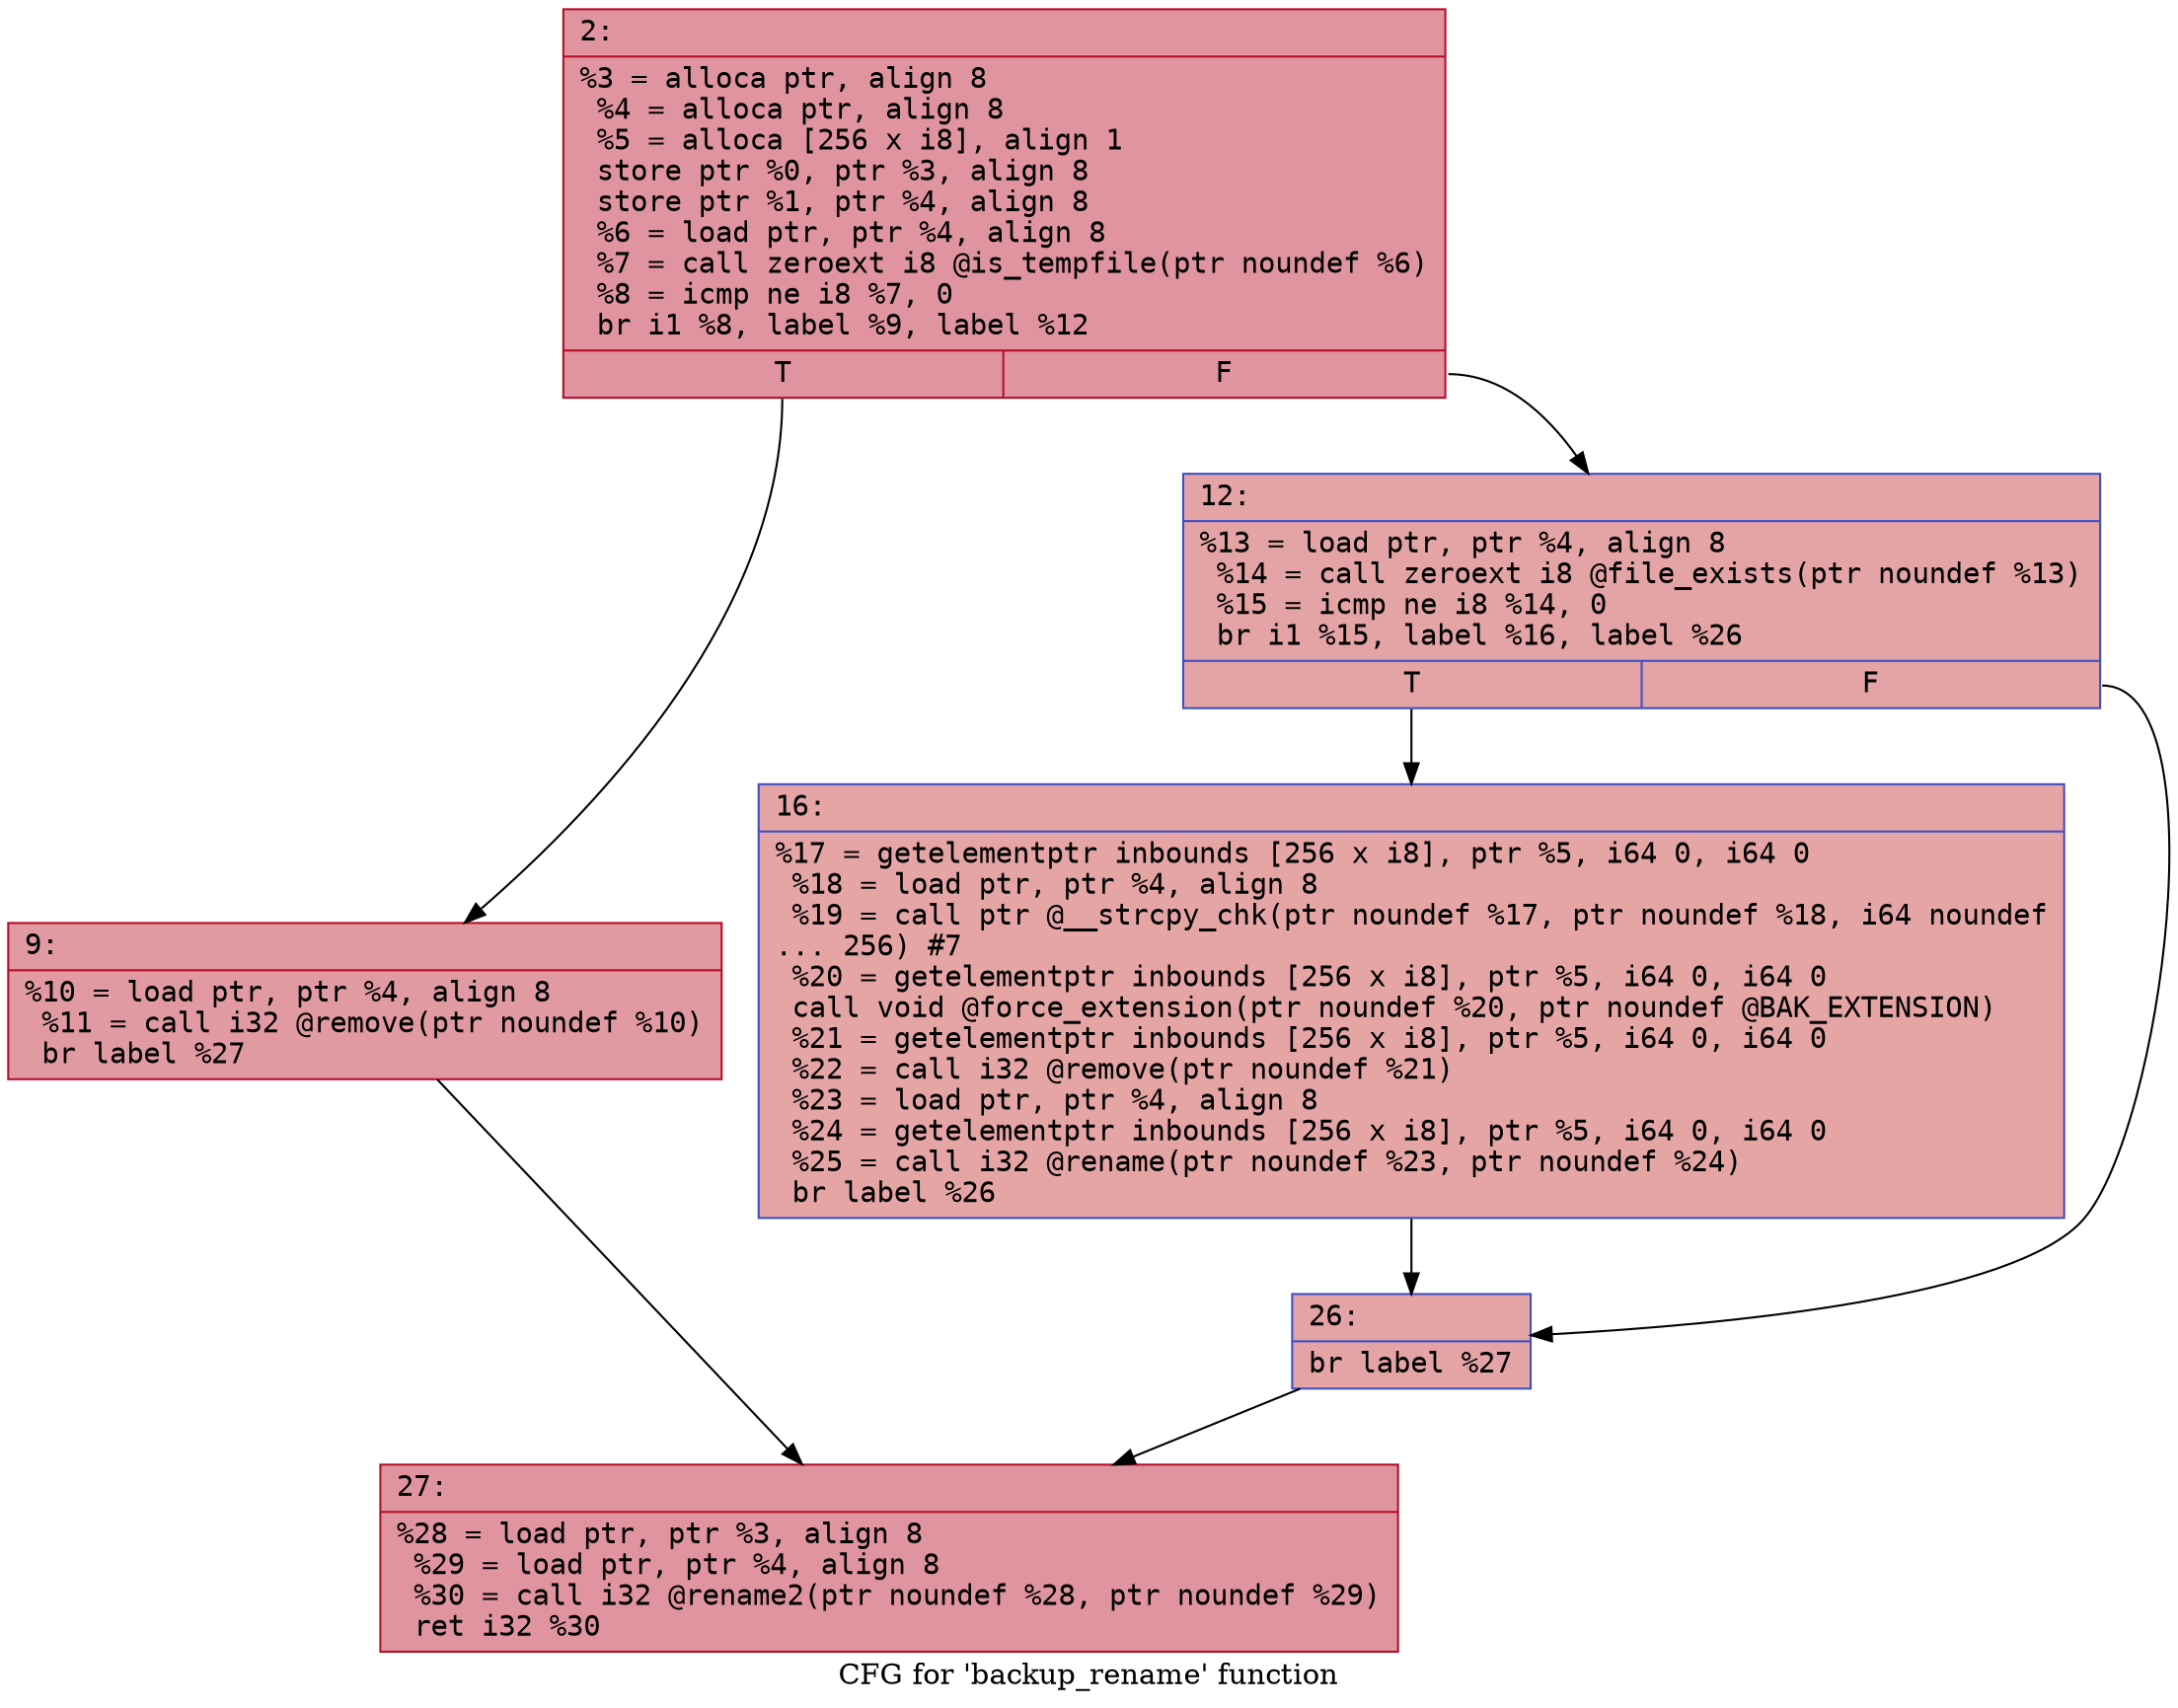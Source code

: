 digraph "CFG for 'backup_rename' function" {
	label="CFG for 'backup_rename' function";

	Node0x6000011eb6b0 [shape=record,color="#b70d28ff", style=filled, fillcolor="#b70d2870" fontname="Courier",label="{2:\l|  %3 = alloca ptr, align 8\l  %4 = alloca ptr, align 8\l  %5 = alloca [256 x i8], align 1\l  store ptr %0, ptr %3, align 8\l  store ptr %1, ptr %4, align 8\l  %6 = load ptr, ptr %4, align 8\l  %7 = call zeroext i8 @is_tempfile(ptr noundef %6)\l  %8 = icmp ne i8 %7, 0\l  br i1 %8, label %9, label %12\l|{<s0>T|<s1>F}}"];
	Node0x6000011eb6b0:s0 -> Node0x6000011eb700[tooltip="2 -> 9\nProbability 62.50%" ];
	Node0x6000011eb6b0:s1 -> Node0x6000011eb750[tooltip="2 -> 12\nProbability 37.50%" ];
	Node0x6000011eb700 [shape=record,color="#b70d28ff", style=filled, fillcolor="#bb1b2c70" fontname="Courier",label="{9:\l|  %10 = load ptr, ptr %4, align 8\l  %11 = call i32 @remove(ptr noundef %10)\l  br label %27\l}"];
	Node0x6000011eb700 -> Node0x6000011eb840[tooltip="9 -> 27\nProbability 100.00%" ];
	Node0x6000011eb750 [shape=record,color="#3d50c3ff", style=filled, fillcolor="#c32e3170" fontname="Courier",label="{12:\l|  %13 = load ptr, ptr %4, align 8\l  %14 = call zeroext i8 @file_exists(ptr noundef %13)\l  %15 = icmp ne i8 %14, 0\l  br i1 %15, label %16, label %26\l|{<s0>T|<s1>F}}"];
	Node0x6000011eb750:s0 -> Node0x6000011eb7a0[tooltip="12 -> 16\nProbability 62.50%" ];
	Node0x6000011eb750:s1 -> Node0x6000011eb7f0[tooltip="12 -> 26\nProbability 37.50%" ];
	Node0x6000011eb7a0 [shape=record,color="#3d50c3ff", style=filled, fillcolor="#c5333470" fontname="Courier",label="{16:\l|  %17 = getelementptr inbounds [256 x i8], ptr %5, i64 0, i64 0\l  %18 = load ptr, ptr %4, align 8\l  %19 = call ptr @__strcpy_chk(ptr noundef %17, ptr noundef %18, i64 noundef\l... 256) #7\l  %20 = getelementptr inbounds [256 x i8], ptr %5, i64 0, i64 0\l  call void @force_extension(ptr noundef %20, ptr noundef @BAK_EXTENSION)\l  %21 = getelementptr inbounds [256 x i8], ptr %5, i64 0, i64 0\l  %22 = call i32 @remove(ptr noundef %21)\l  %23 = load ptr, ptr %4, align 8\l  %24 = getelementptr inbounds [256 x i8], ptr %5, i64 0, i64 0\l  %25 = call i32 @rename(ptr noundef %23, ptr noundef %24)\l  br label %26\l}"];
	Node0x6000011eb7a0 -> Node0x6000011eb7f0[tooltip="16 -> 26\nProbability 100.00%" ];
	Node0x6000011eb7f0 [shape=record,color="#3d50c3ff", style=filled, fillcolor="#c32e3170" fontname="Courier",label="{26:\l|  br label %27\l}"];
	Node0x6000011eb7f0 -> Node0x6000011eb840[tooltip="26 -> 27\nProbability 100.00%" ];
	Node0x6000011eb840 [shape=record,color="#b70d28ff", style=filled, fillcolor="#b70d2870" fontname="Courier",label="{27:\l|  %28 = load ptr, ptr %3, align 8\l  %29 = load ptr, ptr %4, align 8\l  %30 = call i32 @rename2(ptr noundef %28, ptr noundef %29)\l  ret i32 %30\l}"];
}
